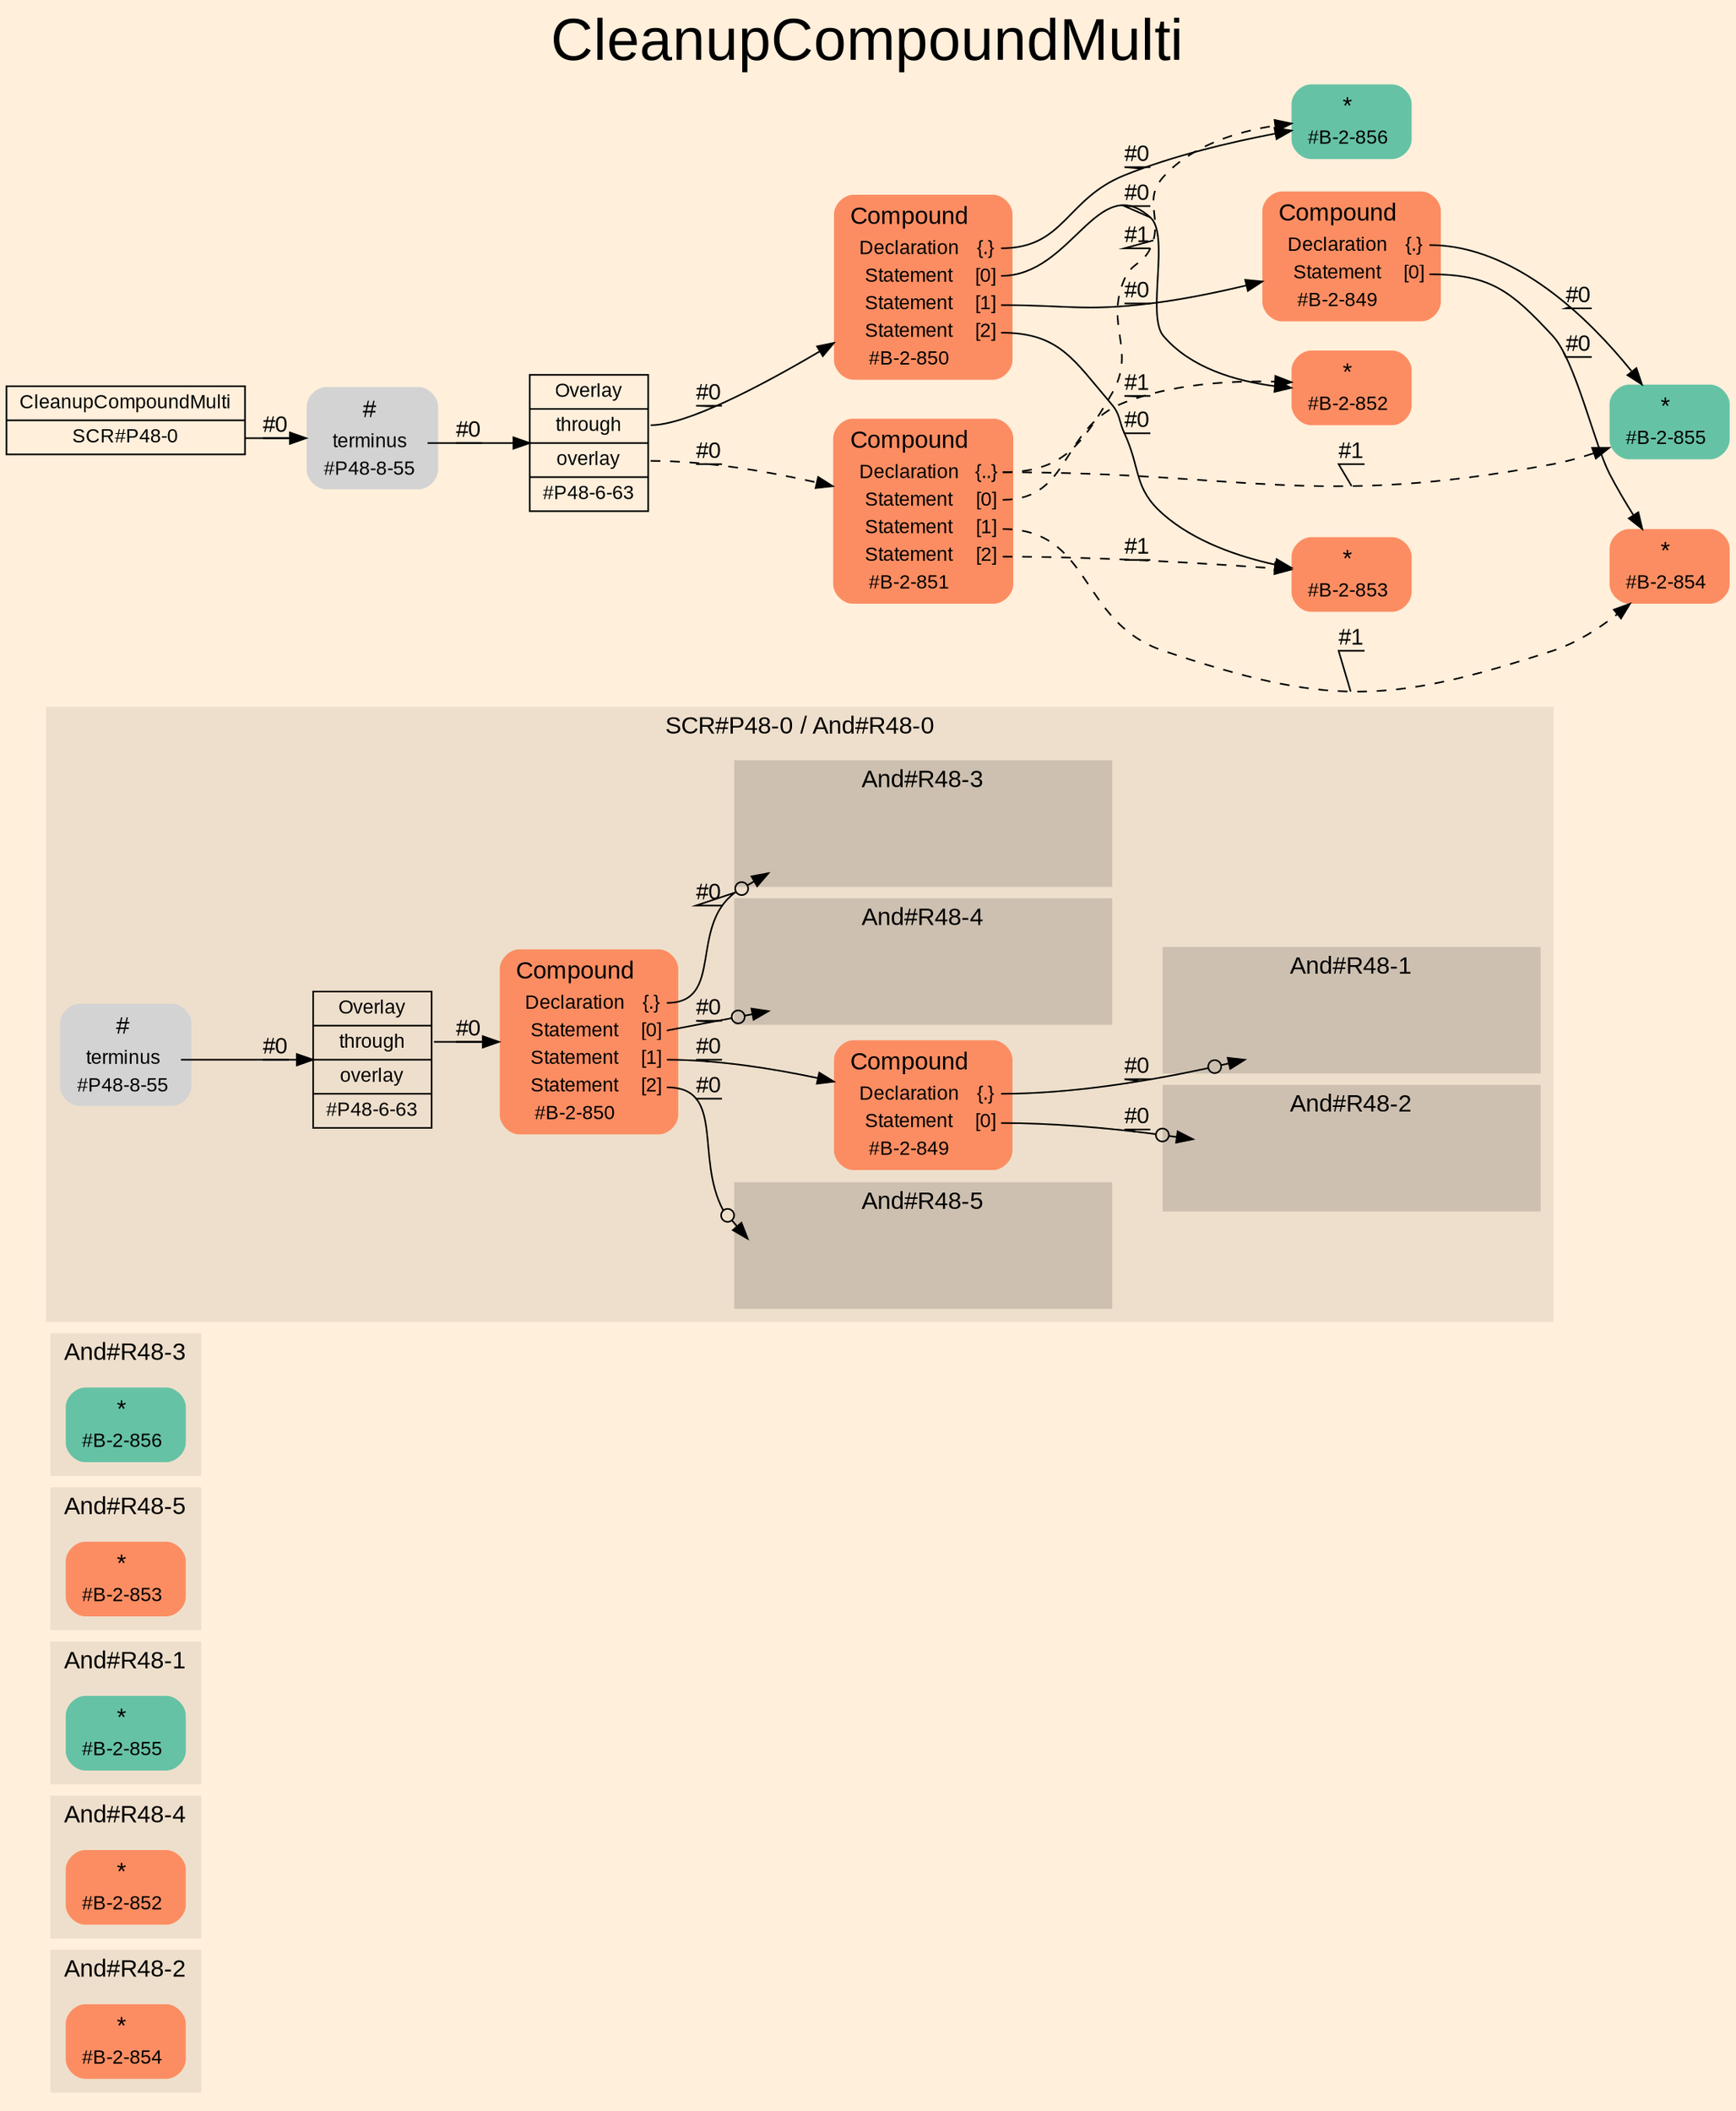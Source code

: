 digraph "CleanupCompoundMulti" {
label = "CleanupCompoundMulti"
labelloc = t
fontsize = "36"
graph [
    rankdir = "LR"
    ranksep = 0.3
    bgcolor = antiquewhite1
    color = black
    fontcolor = black
    fontname = "Arial"
];
node [
    fontname = "Arial"
];
edge [
    fontname = "Arial"
];

// -------------------- figure And#R48-2 --------------------
// -------- region And#R48-2 ----------
subgraph "clusterAnd#R48-2" {
    label = "And#R48-2"
    style = "filled"
    color = antiquewhite2
    fontsize = "15"
    "And#R48-2/#B-2-854" [
        // -------- block And#R48-2/#B-2-854 ----------
        shape = "plaintext"
        fillcolor = "/set28/2"
        label = <<TABLE BORDER="0" CELLBORDER="0" CELLSPACING="0">
         <TR><TD><FONT POINT-SIZE="15.0">*</FONT></TD><TD></TD></TR>
         <TR><TD>#B-2-854</TD><TD PORT="port0"></TD></TR>
        </TABLE>>
        style = "rounded,filled"
        fontsize = "12"
    ];
    
}


// -------------------- figure And#R48-4 --------------------
// -------- region And#R48-4 ----------
subgraph "clusterAnd#R48-4" {
    label = "And#R48-4"
    style = "filled"
    color = antiquewhite2
    fontsize = "15"
    "And#R48-4/#B-2-852" [
        // -------- block And#R48-4/#B-2-852 ----------
        shape = "plaintext"
        fillcolor = "/set28/2"
        label = <<TABLE BORDER="0" CELLBORDER="0" CELLSPACING="0">
         <TR><TD><FONT POINT-SIZE="15.0">*</FONT></TD><TD></TD></TR>
         <TR><TD>#B-2-852</TD><TD PORT="port0"></TD></TR>
        </TABLE>>
        style = "rounded,filled"
        fontsize = "12"
    ];
    
}


// -------------------- figure And#R48-1 --------------------
// -------- region And#R48-1 ----------
subgraph "clusterAnd#R48-1" {
    label = "And#R48-1"
    style = "filled"
    color = antiquewhite2
    fontsize = "15"
    "And#R48-1/#B-2-855" [
        // -------- block And#R48-1/#B-2-855 ----------
        shape = "plaintext"
        fillcolor = "/set28/1"
        label = <<TABLE BORDER="0" CELLBORDER="0" CELLSPACING="0">
         <TR><TD><FONT POINT-SIZE="15.0">*</FONT></TD><TD></TD></TR>
         <TR><TD>#B-2-855</TD><TD PORT="port0"></TD></TR>
        </TABLE>>
        style = "rounded,filled"
        fontsize = "12"
    ];
    
}


// -------------------- figure And#R48-5 --------------------
// -------- region And#R48-5 ----------
subgraph "clusterAnd#R48-5" {
    label = "And#R48-5"
    style = "filled"
    color = antiquewhite2
    fontsize = "15"
    "And#R48-5/#B-2-853" [
        // -------- block And#R48-5/#B-2-853 ----------
        shape = "plaintext"
        fillcolor = "/set28/2"
        label = <<TABLE BORDER="0" CELLBORDER="0" CELLSPACING="0">
         <TR><TD><FONT POINT-SIZE="15.0">*</FONT></TD><TD></TD></TR>
         <TR><TD>#B-2-853</TD><TD PORT="port0"></TD></TR>
        </TABLE>>
        style = "rounded,filled"
        fontsize = "12"
    ];
    
}


// -------------------- figure And#R48-3 --------------------
// -------- region And#R48-3 ----------
subgraph "clusterAnd#R48-3" {
    label = "And#R48-3"
    style = "filled"
    color = antiquewhite2
    fontsize = "15"
    "And#R48-3/#B-2-856" [
        // -------- block And#R48-3/#B-2-856 ----------
        shape = "plaintext"
        fillcolor = "/set28/1"
        label = <<TABLE BORDER="0" CELLBORDER="0" CELLSPACING="0">
         <TR><TD><FONT POINT-SIZE="15.0">*</FONT></TD><TD></TD></TR>
         <TR><TD>#B-2-856</TD><TD PORT="port0"></TD></TR>
        </TABLE>>
        style = "rounded,filled"
        fontsize = "12"
    ];
    
}


// -------------------- figure And#R48-0 --------------------
// -------- region And#R48-0 ----------
subgraph "clusterAnd#R48-0" {
    label = "SCR#P48-0 / And#R48-0"
    style = "filled"
    color = antiquewhite2
    fontsize = "15"
    "And#R48-0/#P48-6-63" [
        // -------- block And#R48-0/#P48-6-63 ----------
        shape = "record"
        fillcolor = antiquewhite2
        label = "<fixed> Overlay | <port0> through | <port1> overlay | <port2> #P48-6-63"
        style = "filled"
        fontsize = "12"
        color = black
        fontcolor = black
    ];
    
    "And#R48-0/#P48-8-55" [
        // -------- block And#R48-0/#P48-8-55 ----------
        shape = "plaintext"
        label = <<TABLE BORDER="0" CELLBORDER="0" CELLSPACING="0">
         <TR><TD><FONT POINT-SIZE="15.0">#</FONT></TD><TD></TD></TR>
         <TR><TD>terminus</TD><TD PORT="port0"></TD></TR>
         <TR><TD>#P48-8-55</TD><TD PORT="port1"></TD></TR>
        </TABLE>>
        style = "rounded,filled"
        fontsize = "12"
    ];
    
    "And#R48-0/#B-2-849" [
        // -------- block And#R48-0/#B-2-849 ----------
        shape = "plaintext"
        fillcolor = "/set28/2"
        label = <<TABLE BORDER="0" CELLBORDER="0" CELLSPACING="0">
         <TR><TD><FONT POINT-SIZE="15.0">Compound</FONT></TD><TD></TD></TR>
         <TR><TD>Declaration</TD><TD PORT="port0">{.}</TD></TR>
         <TR><TD>Statement</TD><TD PORT="port1">[0]</TD></TR>
         <TR><TD>#B-2-849</TD><TD PORT="port2"></TD></TR>
        </TABLE>>
        style = "rounded,filled"
        fontsize = "12"
    ];
    
    "And#R48-0/#B-2-850" [
        // -------- block And#R48-0/#B-2-850 ----------
        shape = "plaintext"
        fillcolor = "/set28/2"
        label = <<TABLE BORDER="0" CELLBORDER="0" CELLSPACING="0">
         <TR><TD><FONT POINT-SIZE="15.0">Compound</FONT></TD><TD></TD></TR>
         <TR><TD>Declaration</TD><TD PORT="port0">{.}</TD></TR>
         <TR><TD>Statement</TD><TD PORT="port1">[0]</TD></TR>
         <TR><TD>Statement</TD><TD PORT="port2">[1]</TD></TR>
         <TR><TD>Statement</TD><TD PORT="port3">[2]</TD></TR>
         <TR><TD>#B-2-850</TD><TD PORT="port4"></TD></TR>
        </TABLE>>
        style = "rounded,filled"
        fontsize = "12"
    ];
    
    // -------- region And#R48-0/And#R48-1 ----------
    subgraph "clusterAnd#R48-0/And#R48-1" {
        label = "And#R48-1"
        style = "filled"
        color = antiquewhite3
        fontsize = "15"
        "And#R48-0/And#R48-1/#B-2-855" [
            // -------- block And#R48-0/And#R48-1/#B-2-855 ----------
            shape = none
            fillcolor = "/set28/1"
            style = "invisible"
        ];
        
    }
    
    // -------- region And#R48-0/And#R48-2 ----------
    subgraph "clusterAnd#R48-0/And#R48-2" {
        label = "And#R48-2"
        style = "filled"
        color = antiquewhite3
        fontsize = "15"
        "And#R48-0/And#R48-2/#B-2-854" [
            // -------- block And#R48-0/And#R48-2/#B-2-854 ----------
            shape = none
            fillcolor = "/set28/2"
            style = "invisible"
        ];
        
    }
    
    // -------- region And#R48-0/And#R48-3 ----------
    subgraph "clusterAnd#R48-0/And#R48-3" {
        label = "And#R48-3"
        style = "filled"
        color = antiquewhite3
        fontsize = "15"
        "And#R48-0/And#R48-3/#B-2-856" [
            // -------- block And#R48-0/And#R48-3/#B-2-856 ----------
            shape = none
            fillcolor = "/set28/1"
            style = "invisible"
        ];
        
    }
    
    // -------- region And#R48-0/And#R48-4 ----------
    subgraph "clusterAnd#R48-0/And#R48-4" {
        label = "And#R48-4"
        style = "filled"
        color = antiquewhite3
        fontsize = "15"
        "And#R48-0/And#R48-4/#B-2-852" [
            // -------- block And#R48-0/And#R48-4/#B-2-852 ----------
            shape = none
            fillcolor = "/set28/2"
            style = "invisible"
        ];
        
    }
    
    // -------- region And#R48-0/And#R48-5 ----------
    subgraph "clusterAnd#R48-0/And#R48-5" {
        label = "And#R48-5"
        style = "filled"
        color = antiquewhite3
        fontsize = "15"
        "And#R48-0/And#R48-5/#B-2-853" [
            // -------- block And#R48-0/And#R48-5/#B-2-853 ----------
            shape = none
            fillcolor = "/set28/2"
            style = "invisible"
        ];
        
    }
    
}

"And#R48-0/#P48-6-63":port0 -> "And#R48-0/#B-2-850" [
    label = "#0"
    decorate = true
    color = black
    fontcolor = black
];

"And#R48-0/#P48-8-55":port0 -> "And#R48-0/#P48-6-63" [
    label = "#0"
    decorate = true
    color = black
    fontcolor = black
];

"And#R48-0/#B-2-849":port0 -> "And#R48-0/And#R48-1/#B-2-855" [
    arrowhead="normalnoneodot"
    label = "#0"
    decorate = true
    color = black
    fontcolor = black
];

"And#R48-0/#B-2-849":port1 -> "And#R48-0/And#R48-2/#B-2-854" [
    arrowhead="normalnoneodot"
    label = "#0"
    decorate = true
    color = black
    fontcolor = black
];

"And#R48-0/#B-2-850":port0 -> "And#R48-0/And#R48-3/#B-2-856" [
    arrowhead="normalnoneodot"
    label = "#0"
    decorate = true
    color = black
    fontcolor = black
];

"And#R48-0/#B-2-850":port1 -> "And#R48-0/And#R48-4/#B-2-852" [
    arrowhead="normalnoneodot"
    label = "#0"
    decorate = true
    color = black
    fontcolor = black
];

"And#R48-0/#B-2-850":port2 -> "And#R48-0/#B-2-849" [
    label = "#0"
    decorate = true
    color = black
    fontcolor = black
];

"And#R48-0/#B-2-850":port3 -> "And#R48-0/And#R48-5/#B-2-853" [
    arrowhead="normalnoneodot"
    label = "#0"
    decorate = true
    color = black
    fontcolor = black
];


// -------------------- transformation figure --------------------
"CR#P48-0" [
    // -------- block CR#P48-0 ----------
    shape = "record"
    fillcolor = antiquewhite1
    label = "<fixed> CleanupCompoundMulti | <port0> SCR#P48-0"
    style = "filled"
    fontsize = "12"
    color = black
    fontcolor = black
];

"#P48-8-55" [
    // -------- block #P48-8-55 ----------
    shape = "plaintext"
    label = <<TABLE BORDER="0" CELLBORDER="0" CELLSPACING="0">
     <TR><TD><FONT POINT-SIZE="15.0">#</FONT></TD><TD></TD></TR>
     <TR><TD>terminus</TD><TD PORT="port0"></TD></TR>
     <TR><TD>#P48-8-55</TD><TD PORT="port1"></TD></TR>
    </TABLE>>
    style = "rounded,filled"
    fontsize = "12"
];

"#P48-6-63" [
    // -------- block #P48-6-63 ----------
    shape = "record"
    fillcolor = antiquewhite1
    label = "<fixed> Overlay | <port0> through | <port1> overlay | <port2> #P48-6-63"
    style = "filled"
    fontsize = "12"
    color = black
    fontcolor = black
];

"#B-2-850" [
    // -------- block #B-2-850 ----------
    shape = "plaintext"
    fillcolor = "/set28/2"
    label = <<TABLE BORDER="0" CELLBORDER="0" CELLSPACING="0">
     <TR><TD><FONT POINT-SIZE="15.0">Compound</FONT></TD><TD></TD></TR>
     <TR><TD>Declaration</TD><TD PORT="port0">{.}</TD></TR>
     <TR><TD>Statement</TD><TD PORT="port1">[0]</TD></TR>
     <TR><TD>Statement</TD><TD PORT="port2">[1]</TD></TR>
     <TR><TD>Statement</TD><TD PORT="port3">[2]</TD></TR>
     <TR><TD>#B-2-850</TD><TD PORT="port4"></TD></TR>
    </TABLE>>
    style = "rounded,filled"
    fontsize = "12"
];

"#B-2-856" [
    // -------- block #B-2-856 ----------
    shape = "plaintext"
    fillcolor = "/set28/1"
    label = <<TABLE BORDER="0" CELLBORDER="0" CELLSPACING="0">
     <TR><TD><FONT POINT-SIZE="15.0">*</FONT></TD><TD></TD></TR>
     <TR><TD>#B-2-856</TD><TD PORT="port0"></TD></TR>
    </TABLE>>
    style = "rounded,filled"
    fontsize = "12"
];

"#B-2-852" [
    // -------- block #B-2-852 ----------
    shape = "plaintext"
    fillcolor = "/set28/2"
    label = <<TABLE BORDER="0" CELLBORDER="0" CELLSPACING="0">
     <TR><TD><FONT POINT-SIZE="15.0">*</FONT></TD><TD></TD></TR>
     <TR><TD>#B-2-852</TD><TD PORT="port0"></TD></TR>
    </TABLE>>
    style = "rounded,filled"
    fontsize = "12"
];

"#B-2-849" [
    // -------- block #B-2-849 ----------
    shape = "plaintext"
    fillcolor = "/set28/2"
    label = <<TABLE BORDER="0" CELLBORDER="0" CELLSPACING="0">
     <TR><TD><FONT POINT-SIZE="15.0">Compound</FONT></TD><TD></TD></TR>
     <TR><TD>Declaration</TD><TD PORT="port0">{.}</TD></TR>
     <TR><TD>Statement</TD><TD PORT="port1">[0]</TD></TR>
     <TR><TD>#B-2-849</TD><TD PORT="port2"></TD></TR>
    </TABLE>>
    style = "rounded,filled"
    fontsize = "12"
];

"#B-2-855" [
    // -------- block #B-2-855 ----------
    shape = "plaintext"
    fillcolor = "/set28/1"
    label = <<TABLE BORDER="0" CELLBORDER="0" CELLSPACING="0">
     <TR><TD><FONT POINT-SIZE="15.0">*</FONT></TD><TD></TD></TR>
     <TR><TD>#B-2-855</TD><TD PORT="port0"></TD></TR>
    </TABLE>>
    style = "rounded,filled"
    fontsize = "12"
];

"#B-2-854" [
    // -------- block #B-2-854 ----------
    shape = "plaintext"
    fillcolor = "/set28/2"
    label = <<TABLE BORDER="0" CELLBORDER="0" CELLSPACING="0">
     <TR><TD><FONT POINT-SIZE="15.0">*</FONT></TD><TD></TD></TR>
     <TR><TD>#B-2-854</TD><TD PORT="port0"></TD></TR>
    </TABLE>>
    style = "rounded,filled"
    fontsize = "12"
];

"#B-2-853" [
    // -------- block #B-2-853 ----------
    shape = "plaintext"
    fillcolor = "/set28/2"
    label = <<TABLE BORDER="0" CELLBORDER="0" CELLSPACING="0">
     <TR><TD><FONT POINT-SIZE="15.0">*</FONT></TD><TD></TD></TR>
     <TR><TD>#B-2-853</TD><TD PORT="port0"></TD></TR>
    </TABLE>>
    style = "rounded,filled"
    fontsize = "12"
];

"#B-2-851" [
    // -------- block #B-2-851 ----------
    shape = "plaintext"
    fillcolor = "/set28/2"
    label = <<TABLE BORDER="0" CELLBORDER="0" CELLSPACING="0">
     <TR><TD><FONT POINT-SIZE="15.0">Compound</FONT></TD><TD></TD></TR>
     <TR><TD>Declaration</TD><TD PORT="port0">{..}</TD></TR>
     <TR><TD>Statement</TD><TD PORT="port1">[0]</TD></TR>
     <TR><TD>Statement</TD><TD PORT="port2">[1]</TD></TR>
     <TR><TD>Statement</TD><TD PORT="port3">[2]</TD></TR>
     <TR><TD>#B-2-851</TD><TD PORT="port4"></TD></TR>
    </TABLE>>
    style = "rounded,filled"
    fontsize = "12"
];

"CR#P48-0":port0 -> "#P48-8-55" [
    label = "#0"
    decorate = true
    color = black
    fontcolor = black
];

"#P48-8-55":port0 -> "#P48-6-63" [
    label = "#0"
    decorate = true
    color = black
    fontcolor = black
];

"#P48-6-63":port0 -> "#B-2-850" [
    label = "#0"
    decorate = true
    color = black
    fontcolor = black
];

"#P48-6-63":port1 -> "#B-2-851" [
    style="dashed"
    label = "#0"
    decorate = true
    color = black
    fontcolor = black
];

"#B-2-850":port0 -> "#B-2-856" [
    label = "#0"
    decorate = true
    color = black
    fontcolor = black
];

"#B-2-850":port1 -> "#B-2-852" [
    label = "#0"
    decorate = true
    color = black
    fontcolor = black
];

"#B-2-850":port2 -> "#B-2-849" [
    label = "#0"
    decorate = true
    color = black
    fontcolor = black
];

"#B-2-850":port3 -> "#B-2-853" [
    label = "#0"
    decorate = true
    color = black
    fontcolor = black
];

"#B-2-849":port0 -> "#B-2-855" [
    label = "#0"
    decorate = true
    color = black
    fontcolor = black
];

"#B-2-849":port1 -> "#B-2-854" [
    label = "#0"
    decorate = true
    color = black
    fontcolor = black
];

"#B-2-851":port0 -> "#B-2-855" [
    style="dashed"
    label = "#1"
    decorate = true
    color = black
    fontcolor = black
];

"#B-2-851":port0 -> "#B-2-856" [
    style="dashed"
    label = "#1"
    decorate = true
    color = black
    fontcolor = black
];

"#B-2-851":port1 -> "#B-2-852" [
    style="dashed"
    label = "#1"
    decorate = true
    color = black
    fontcolor = black
];

"#B-2-851":port2 -> "#B-2-854" [
    style="dashed"
    label = "#1"
    decorate = true
    color = black
    fontcolor = black
];

"#B-2-851":port3 -> "#B-2-853" [
    style="dashed"
    label = "#1"
    decorate = true
    color = black
    fontcolor = black
];


}
